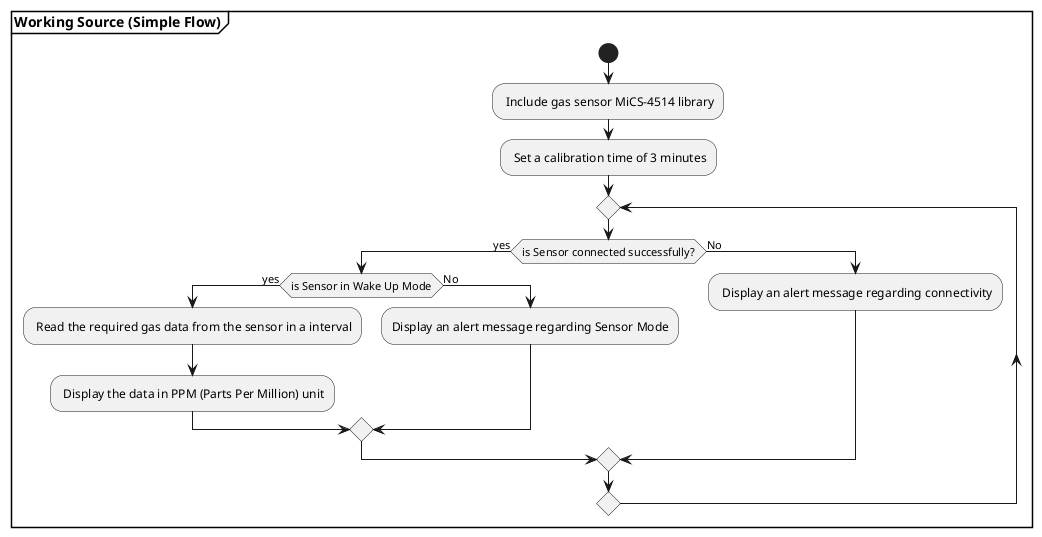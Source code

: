 @startuml

partition "**Working Source (Simple Flow)**"{
start

: Include gas sensor MiCS-4514 library;
: Set a calibration time of 3 minutes;

repeat
if (is Sensor connected successfully?) then (yes)
    if (is Sensor in Wake Up Mode) then (yes)
        : Read the required gas data from the sensor in a interval;
        : Display the data in PPM (Parts Per Million) unit;
    else (No)
        :Display an alert message regarding Sensor Mode;
    endif
else (No)
    : Display an alert message regarding connectivity;

endif

repeat while
}

@enduml
